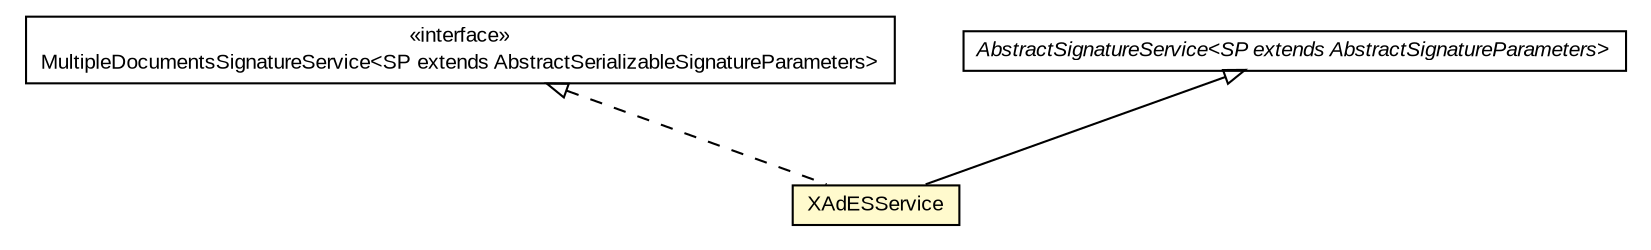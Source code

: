 #!/usr/local/bin/dot
#
# Class diagram 
# Generated by UMLGraph version R5_6-24-gf6e263 (http://www.umlgraph.org/)
#

digraph G {
	edge [fontname="arial",fontsize=10,labelfontname="arial",labelfontsize=10];
	node [fontname="arial",fontsize=10,shape=plaintext];
	nodesep=0.25;
	ranksep=0.5;
	// eu.europa.esig.dss.signature.MultipleDocumentsSignatureService<SP extends eu.europa.esig.dss.AbstractSerializableSignatureParameters>
	c786185 [label=<<table title="eu.europa.esig.dss.signature.MultipleDocumentsSignatureService" border="0" cellborder="1" cellspacing="0" cellpadding="2" port="p" href="../../signature/MultipleDocumentsSignatureService.html">
		<tr><td><table border="0" cellspacing="0" cellpadding="1">
<tr><td align="center" balign="center"> &#171;interface&#187; </td></tr>
<tr><td align="center" balign="center"> MultipleDocumentsSignatureService&lt;SP extends AbstractSerializableSignatureParameters&gt; </td></tr>
		</table></td></tr>
		</table>>, URL="../../signature/MultipleDocumentsSignatureService.html", fontname="arial", fontcolor="black", fontsize=10.0];
	// eu.europa.esig.dss.signature.AbstractSignatureService<SP extends eu.europa.esig.dss.AbstractSignatureParameters>
	c786188 [label=<<table title="eu.europa.esig.dss.signature.AbstractSignatureService" border="0" cellborder="1" cellspacing="0" cellpadding="2" port="p" href="../../signature/AbstractSignatureService.html">
		<tr><td><table border="0" cellspacing="0" cellpadding="1">
<tr><td align="center" balign="center"><font face="arial italic"> AbstractSignatureService&lt;SP extends AbstractSignatureParameters&gt; </font></td></tr>
		</table></td></tr>
		</table>>, URL="../../signature/AbstractSignatureService.html", fontname="arial", fontcolor="black", fontsize=10.0];
	// eu.europa.esig.dss.xades.signature.XAdESService
	c786835 [label=<<table title="eu.europa.esig.dss.xades.signature.XAdESService" border="0" cellborder="1" cellspacing="0" cellpadding="2" port="p" bgcolor="lemonChiffon" href="./XAdESService.html">
		<tr><td><table border="0" cellspacing="0" cellpadding="1">
<tr><td align="center" balign="center"> XAdESService </td></tr>
		</table></td></tr>
		</table>>, URL="./XAdESService.html", fontname="arial", fontcolor="black", fontsize=10.0];
	//eu.europa.esig.dss.xades.signature.XAdESService extends eu.europa.esig.dss.signature.AbstractSignatureService<eu.europa.esig.dss.xades.XAdESSignatureParameters>
	c786188:p -> c786835:p [dir=back,arrowtail=empty];
	//eu.europa.esig.dss.xades.signature.XAdESService implements eu.europa.esig.dss.signature.MultipleDocumentsSignatureService<SP extends eu.europa.esig.dss.AbstractSerializableSignatureParameters>
	c786185:p -> c786835:p [dir=back,arrowtail=empty,style=dashed];
}

